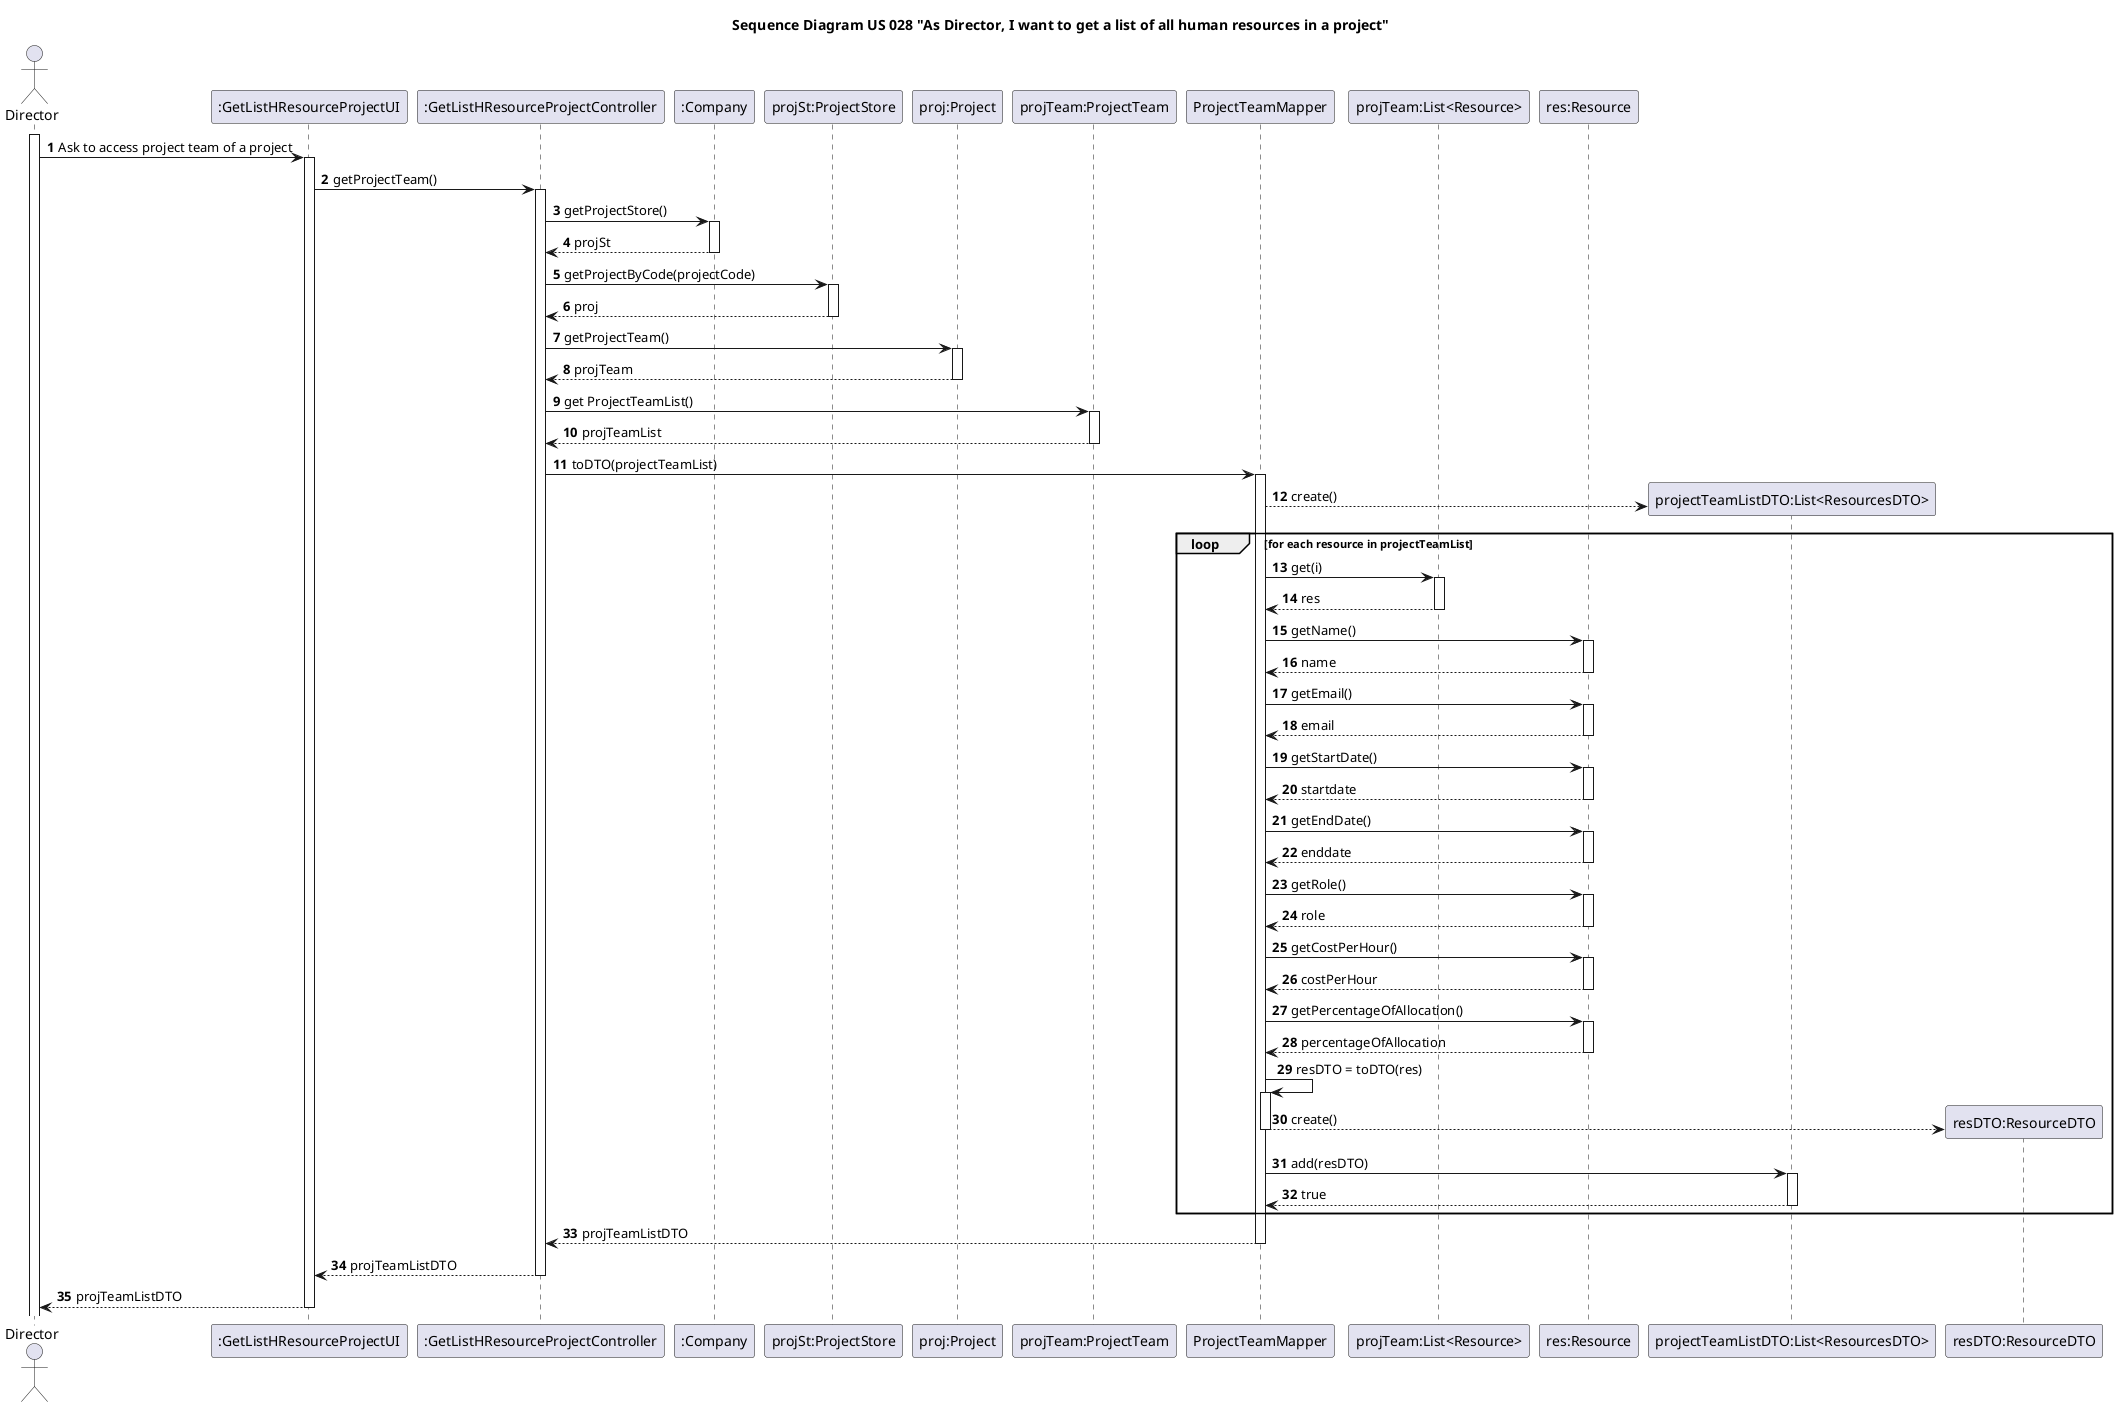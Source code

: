 @startuml
'https://plantuml.com/sequence-diagram

title Sequence Diagram US 028 "As Director, I want to get a list of all human resources in a project"

autoactivate on
autonumber

actor "Director" as Director
participant ":GetListHResourceProjectUI" as UI
participant ":GetListHResourceProjectController" as Controller
participant ":Company" as Company
participant "projSt:ProjectStore" as ProjectStore
participant "proj:Project" as Project
participant "projTeam:ProjectTeam" as ProjectTeam
participant "ProjectTeamMapper" as ProjectTeamMapper
participant "projTeam:List<Resource>" as ProjectTeam2
participant "res:Resource" as Resource
participant "projectTeamListDTO:List<ResourcesDTO>" as ProjectTeamDTO
participant "resDTO:ResourceDTO" as ResourceDTO

activate Director

Director -> UI: Ask to access project team of a project
UI -> Controller: getProjectTeam()
Controller -> Company: getProjectStore()
Company --> Controller: projSt
Controller -> ProjectStore: getProjectByCode(projectCode)
ProjectStore --> Controller: proj
Controller -> Project: getProjectTeam()
Project --> Controller: projTeam
Controller -> ProjectTeam: get ProjectTeamList()
ProjectTeam --> Controller: projTeamList
Controller -> ProjectTeamMapper : toDTO(projectTeamList)
ProjectTeamMapper --> ProjectTeamDTO**: create()
loop for each resource in projectTeamList
ProjectTeamMapper -> ProjectTeam2: get(i)
ProjectTeam2 --> ProjectTeamMapper: res
ProjectTeamMapper -> Resource: getName()
Resource --> ProjectTeamMapper: name
ProjectTeamMapper -> Resource: getEmail()
Resource --> ProjectTeamMapper: email
ProjectTeamMapper -> Resource: getStartDate()
Resource --> ProjectTeamMapper: startdate
ProjectTeamMapper -> Resource: getEndDate()
Resource --> ProjectTeamMapper: enddate
ProjectTeamMapper -> Resource: getRole()
Resource --> ProjectTeamMapper: role
ProjectTeamMapper -> Resource: getCostPerHour()
Resource --> ProjectTeamMapper: costPerHour
ProjectTeamMapper -> Resource: getPercentageOfAllocation()
Resource --> ProjectTeamMapper: percentageOfAllocation
ProjectTeamMapper -> ProjectTeamMapper: resDTO = toDTO(res)
ProjectTeamMapper --> ResourceDTO**: create()
deactivate ProjectTeamMapper
ProjectTeamMapper -> ProjectTeamDTO: add(resDTO)
ProjectTeamDTO --> ProjectTeamMapper: true
end
ProjectTeamMapper --> Controller: projTeamListDTO
Controller --> UI: projTeamListDTO
UI --> Director: projTeamListDTO

@enduml